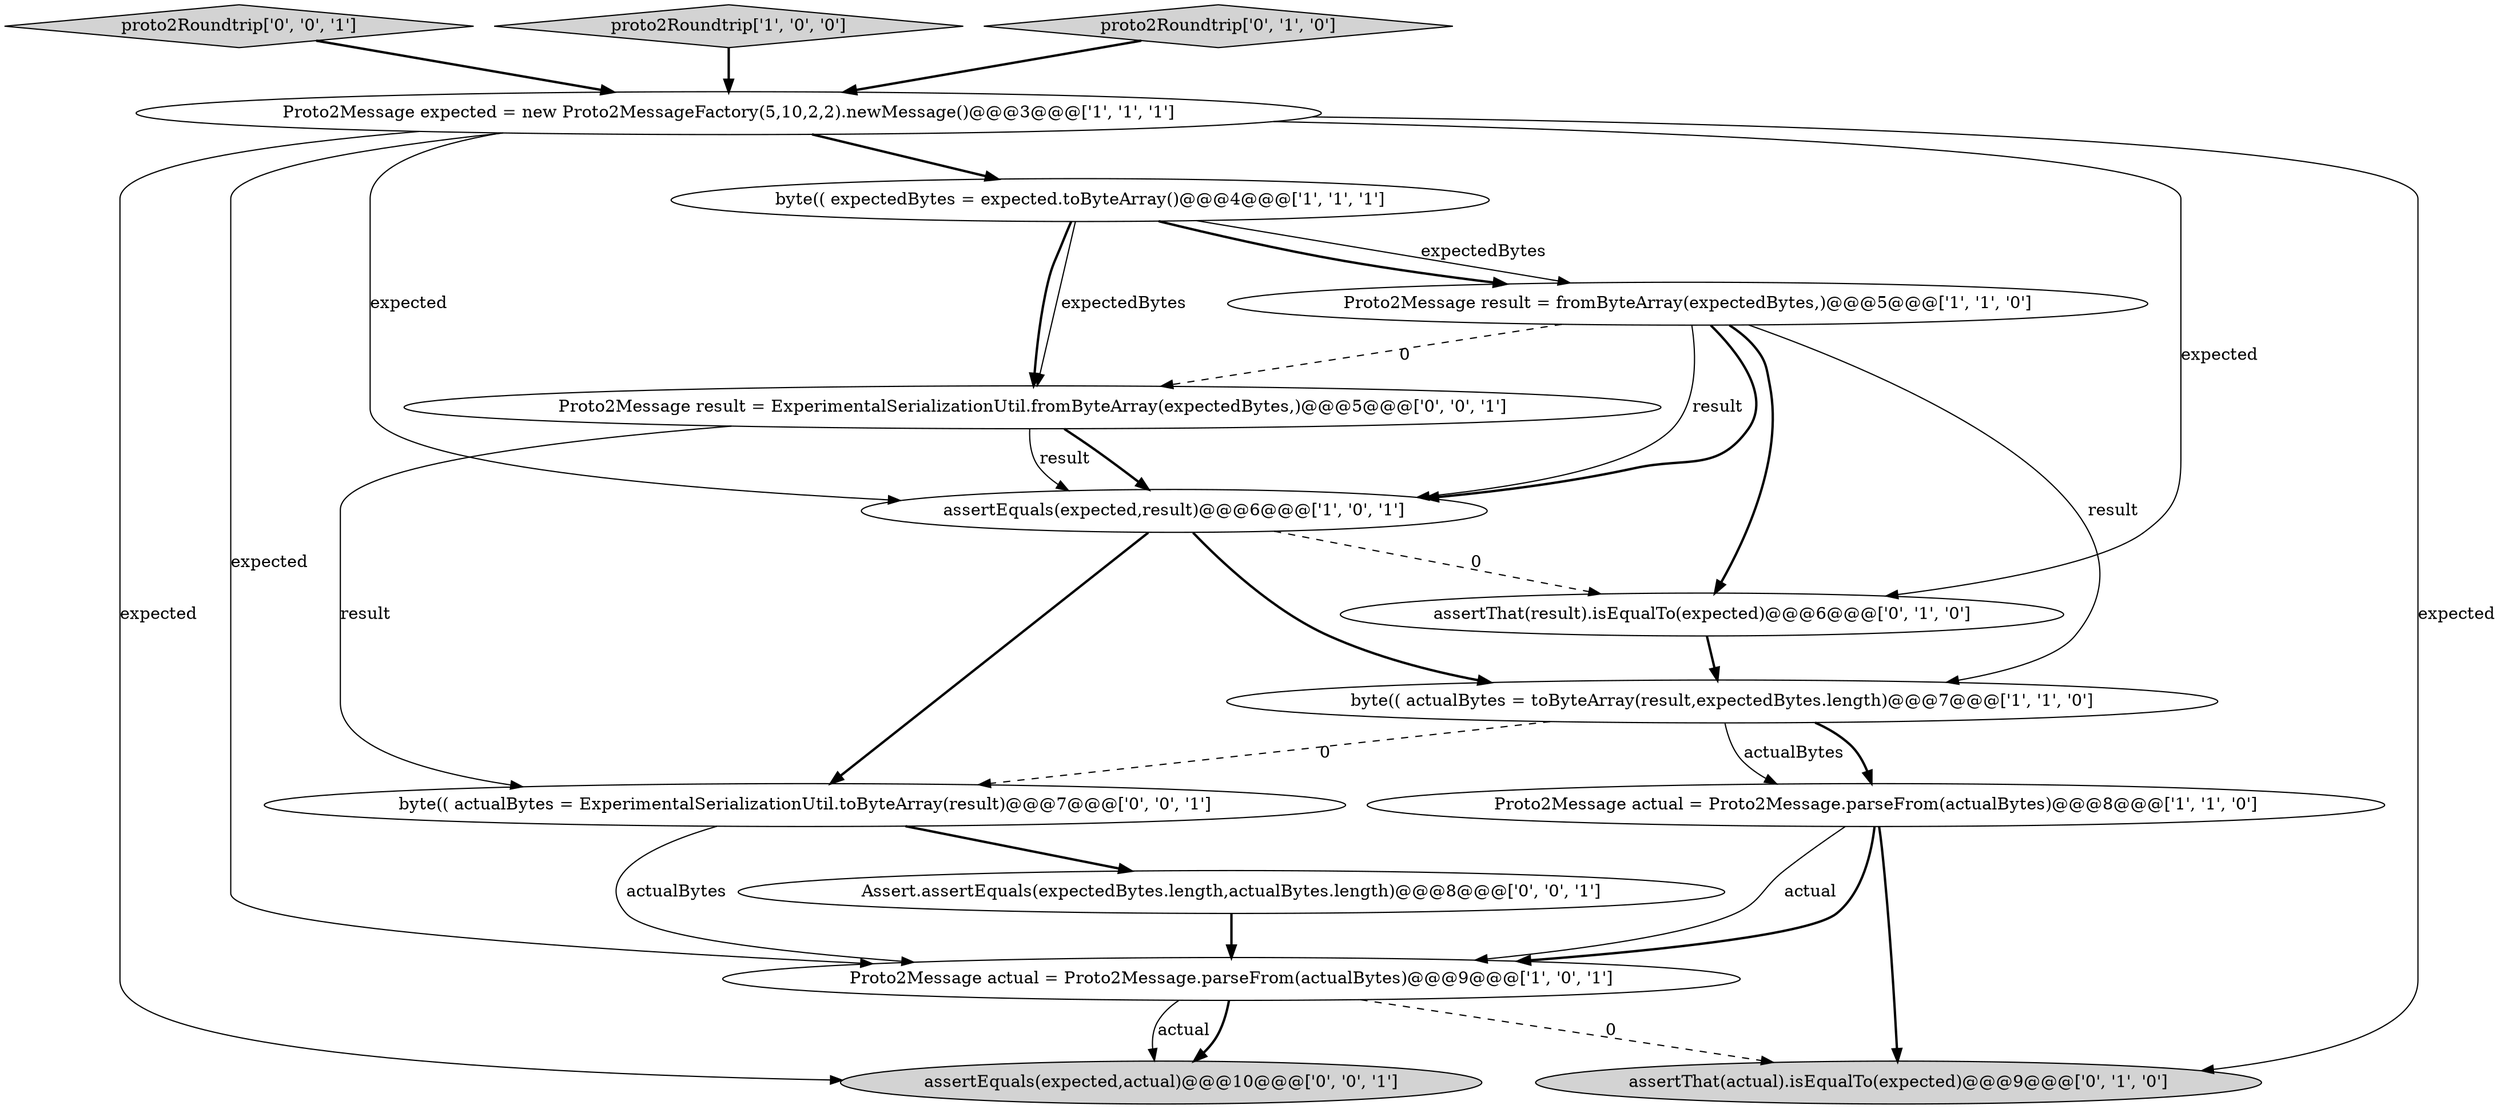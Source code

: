 digraph {
4 [style = filled, label = "Proto2Message actual = Proto2Message.parseFrom(actualBytes)@@@8@@@['1', '1', '0']", fillcolor = white, shape = ellipse image = "AAA0AAABBB1BBB"];
15 [style = filled, label = "Proto2Message result = ExperimentalSerializationUtil.fromByteArray(expectedBytes,)@@@5@@@['0', '0', '1']", fillcolor = white, shape = ellipse image = "AAA0AAABBB3BBB"];
14 [style = filled, label = "Assert.assertEquals(expectedBytes.length,actualBytes.length)@@@8@@@['0', '0', '1']", fillcolor = white, shape = ellipse image = "AAA0AAABBB3BBB"];
3 [style = filled, label = "Proto2Message actual = Proto2Message.parseFrom(actualBytes)@@@9@@@['1', '0', '1']", fillcolor = white, shape = ellipse image = "AAA0AAABBB1BBB"];
5 [style = filled, label = "Proto2Message result = fromByteArray(expectedBytes,)@@@5@@@['1', '1', '0']", fillcolor = white, shape = ellipse image = "AAA0AAABBB1BBB"];
12 [style = filled, label = "byte(( actualBytes = ExperimentalSerializationUtil.toByteArray(result)@@@7@@@['0', '0', '1']", fillcolor = white, shape = ellipse image = "AAA0AAABBB3BBB"];
6 [style = filled, label = "Proto2Message expected = new Proto2MessageFactory(5,10,2,2).newMessage()@@@3@@@['1', '1', '1']", fillcolor = white, shape = ellipse image = "AAA0AAABBB1BBB"];
9 [style = filled, label = "assertThat(result).isEqualTo(expected)@@@6@@@['0', '1', '0']", fillcolor = white, shape = ellipse image = "AAA1AAABBB2BBB"];
0 [style = filled, label = "assertEquals(expected,result)@@@6@@@['1', '0', '1']", fillcolor = white, shape = ellipse image = "AAA0AAABBB1BBB"];
13 [style = filled, label = "proto2Roundtrip['0', '0', '1']", fillcolor = lightgray, shape = diamond image = "AAA0AAABBB3BBB"];
1 [style = filled, label = "proto2Roundtrip['1', '0', '0']", fillcolor = lightgray, shape = diamond image = "AAA0AAABBB1BBB"];
11 [style = filled, label = "assertEquals(expected,actual)@@@10@@@['0', '0', '1']", fillcolor = lightgray, shape = ellipse image = "AAA0AAABBB3BBB"];
8 [style = filled, label = "assertThat(actual).isEqualTo(expected)@@@9@@@['0', '1', '0']", fillcolor = lightgray, shape = ellipse image = "AAA1AAABBB2BBB"];
7 [style = filled, label = "byte(( expectedBytes = expected.toByteArray()@@@4@@@['1', '1', '1']", fillcolor = white, shape = ellipse image = "AAA0AAABBB1BBB"];
10 [style = filled, label = "proto2Roundtrip['0', '1', '0']", fillcolor = lightgray, shape = diamond image = "AAA0AAABBB2BBB"];
2 [style = filled, label = "byte(( actualBytes = toByteArray(result,expectedBytes.length)@@@7@@@['1', '1', '0']", fillcolor = white, shape = ellipse image = "AAA0AAABBB1BBB"];
6->8 [style = solid, label="expected"];
3->11 [style = bold, label=""];
6->0 [style = solid, label="expected"];
2->4 [style = bold, label=""];
14->3 [style = bold, label=""];
10->6 [style = bold, label=""];
12->14 [style = bold, label=""];
7->15 [style = solid, label="expectedBytes"];
12->3 [style = solid, label="actualBytes"];
13->6 [style = bold, label=""];
9->2 [style = bold, label=""];
4->8 [style = bold, label=""];
6->9 [style = solid, label="expected"];
5->9 [style = bold, label=""];
1->6 [style = bold, label=""];
6->3 [style = solid, label="expected"];
4->3 [style = solid, label="actual"];
5->0 [style = solid, label="result"];
5->2 [style = solid, label="result"];
5->0 [style = bold, label=""];
15->0 [style = bold, label=""];
3->11 [style = solid, label="actual"];
0->12 [style = bold, label=""];
7->5 [style = solid, label="expectedBytes"];
15->12 [style = solid, label="result"];
0->9 [style = dashed, label="0"];
15->0 [style = solid, label="result"];
7->5 [style = bold, label=""];
7->15 [style = bold, label=""];
2->4 [style = solid, label="actualBytes"];
0->2 [style = bold, label=""];
6->7 [style = bold, label=""];
3->8 [style = dashed, label="0"];
4->3 [style = bold, label=""];
5->15 [style = dashed, label="0"];
2->12 [style = dashed, label="0"];
6->11 [style = solid, label="expected"];
}

